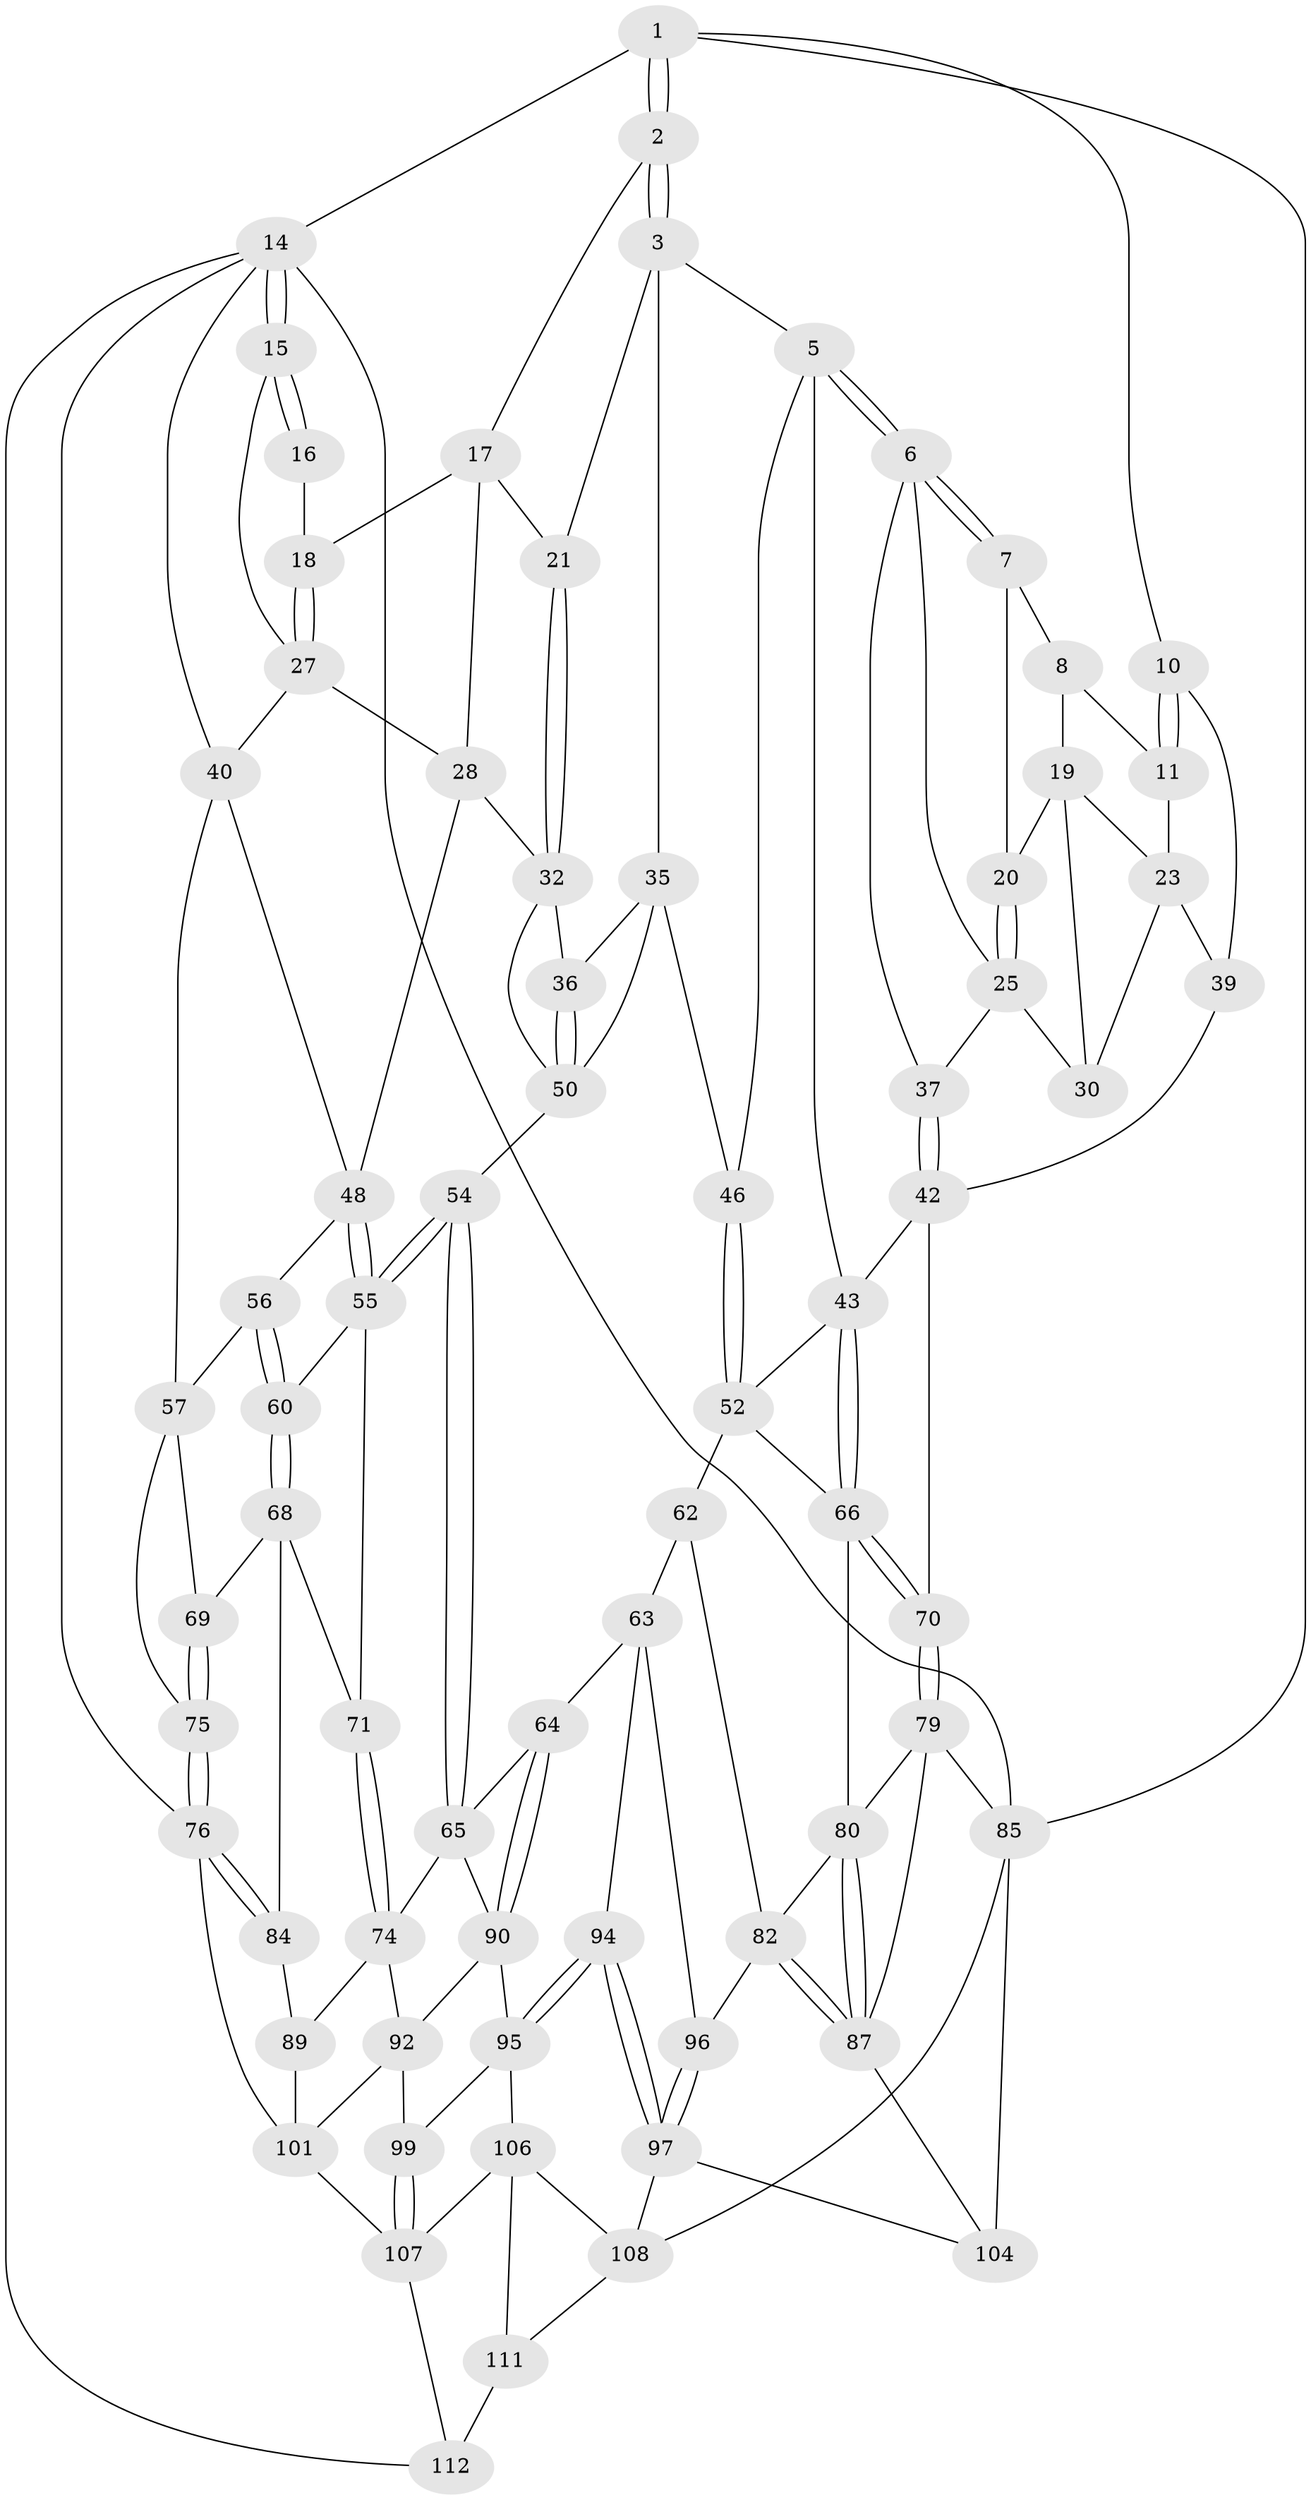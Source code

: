 // Generated by graph-tools (version 1.1) at 2025/52/02/27/25 19:52:35]
// undirected, 72 vertices, 161 edges
graph export_dot {
graph [start="1"]
  node [color=gray90,style=filled];
  1 [pos="+1+0",super="+9"];
  2 [pos="+0.5224703750131405+0",super="+13"];
  3 [pos="+0.5542644101257048+0",super="+4"];
  5 [pos="+0.6832691255886085+0.12291311087026777",super="+45"];
  6 [pos="+0.6855573680633831+0.12282627781943808",super="+26"];
  7 [pos="+0.8290223462735868+0.03501408185876717"];
  8 [pos="+0.9862971133701314+0",super="+12"];
  10 [pos="+1+0"];
  11 [pos="+0.9707928697379989+0.10783629740749175"];
  14 [pos="+0+0",super="+78"];
  15 [pos="+0+0"];
  16 [pos="+0.28103900664078896+0"];
  17 [pos="+0.3261455463792053+0.032974503548948514",super="+22"];
  18 [pos="+0.18045860552924617+0.11061432970950881"];
  19 [pos="+0.9172955466526388+0.12082698834227658",super="+24"];
  20 [pos="+0.859766279525048+0.11719652350481714"];
  21 [pos="+0.40382465377292204+0.15957851147953192"];
  23 [pos="+0.9959021022363557+0.1781595815442122",super="+38"];
  25 [pos="+0.8519111019433341+0.12861518219872886",super="+31"];
  27 [pos="+0.16294497113398218+0.1482898445572428",super="+29"];
  28 [pos="+0.31639126898833175+0.12213115753296837",super="+34"];
  30 [pos="+0.8971361843533139+0.21358222576210148"];
  32 [pos="+0.4181048449982083+0.18349734325825823",super="+33"];
  35 [pos="+0.5476359554649509+0.1588062982674812",super="+47"];
  36 [pos="+0.4563057499467887+0.20108947118633858"];
  37 [pos="+0.8415047222680276+0.2462671040247094"];
  39 [pos="+1+0.308933775409607"];
  40 [pos="+0.14880694953484164+0.1945738801758535",super="+41"];
  42 [pos="+0.834169570433139+0.27746007631290726",super="+53"];
  43 [pos="+0.7917844205961246+0.3385080611499257",super="+44"];
  46 [pos="+0.5806596195349003+0.3368409896582107"];
  48 [pos="+0.24084221185962898+0.2874414068108564",super="+49"];
  50 [pos="+0.4618189794500859+0.3635063113095615",super="+51"];
  52 [pos="+0.5813431903251499+0.33714607554584053",super="+61"];
  54 [pos="+0.4524687301401236+0.3767479515597666"];
  55 [pos="+0.333955274363245+0.38227820909373345",super="+59"];
  56 [pos="+0.17646714288779017+0.2986201526754269"];
  57 [pos="+0+0.3343387908221924",super="+58"];
  60 [pos="+0.17071739199818772+0.3654587655655607"];
  62 [pos="+0.6482183461728137+0.46842444233134806"];
  63 [pos="+0.5290391485196624+0.551679383544442",super="+93"];
  64 [pos="+0.5076586122025181+0.5362179430320084"];
  65 [pos="+0.45196901003287265+0.4219873306684937",super="+73"];
  66 [pos="+0.7914075123577288+0.34047293691488884",super="+67"];
  68 [pos="+0.1399076644989849+0.45748738902596153",super="+72"];
  69 [pos="+0.09432954789664662+0.45030706441796214"];
  70 [pos="+1+0.3551867029042399"];
  71 [pos="+0.27834116853592766+0.5237759905010079"];
  74 [pos="+0.279978068690443+0.5261035676390695",super="+88"];
  75 [pos="+0+0.6209772384370318"];
  76 [pos="+0+0.6691817085292593",super="+77"];
  79 [pos="+1+0.4879635108984581",super="+86"];
  80 [pos="+0.9339992379959117+0.48141410210467556",super="+81"];
  82 [pos="+0.743388610769534+0.6224096225320174",super="+83"];
  84 [pos="+0.11400201386466575+0.5507843160698521"];
  85 [pos="+1+1",super="+114"];
  87 [pos="+0.7927666643569394+0.713452581611134",super="+103"];
  89 [pos="+0.16364102072154124+0.6525146360237344"];
  90 [pos="+0.34832108660248096+0.5956462515675952",super="+91"];
  92 [pos="+0.31354086776584106+0.6446654228791415",super="+100"];
  94 [pos="+0.5105761249618633+0.7169720719136399"];
  95 [pos="+0.42345348790690457+0.698737428152025",super="+98"];
  96 [pos="+0.6626743672909748+0.6154503558636126"];
  97 [pos="+0.5181439228032372+0.7262445052865295",super="+105"];
  99 [pos="+0.32967261592676994+0.7398890157287763"];
  101 [pos="+0.17985155287429241+0.7877968881620978",super="+102"];
  104 [pos="+0.6992010517610845+0.8183482156492019"];
  106 [pos="+0.36479746429368726+0.8374961961792404",super="+109"];
  107 [pos="+0.34832014134281125+0.8329178355101028",super="+110"];
  108 [pos="+0.5220109357775168+0.8274569279436663",super="+115"];
  111 [pos="+0.37384317398464917+0.9761176401562416",super="+116"];
  112 [pos="+0.18302943053920093+0.8423375630313583",super="+113"];
  1 -- 2;
  1 -- 2;
  1 -- 10;
  1 -- 85;
  1 -- 14;
  2 -- 3;
  2 -- 3;
  2 -- 17;
  3 -- 21;
  3 -- 35;
  3 -- 5;
  5 -- 6;
  5 -- 6;
  5 -- 46;
  5 -- 43;
  6 -- 7;
  6 -- 7;
  6 -- 25;
  6 -- 37;
  7 -- 8;
  7 -- 20;
  8 -- 19;
  8 -- 11;
  10 -- 11;
  10 -- 11;
  10 -- 39;
  11 -- 23;
  14 -- 15;
  14 -- 15;
  14 -- 85;
  14 -- 40;
  14 -- 76;
  14 -- 112;
  15 -- 16;
  15 -- 16;
  15 -- 27;
  16 -- 18;
  17 -- 18;
  17 -- 28;
  17 -- 21;
  18 -- 27;
  18 -- 27;
  19 -- 20;
  19 -- 30;
  19 -- 23;
  20 -- 25;
  20 -- 25;
  21 -- 32;
  21 -- 32;
  23 -- 39;
  23 -- 30;
  25 -- 37;
  25 -- 30;
  27 -- 40;
  27 -- 28;
  28 -- 32;
  28 -- 48;
  32 -- 36;
  32 -- 50;
  35 -- 36;
  35 -- 50;
  35 -- 46;
  36 -- 50;
  36 -- 50;
  37 -- 42;
  37 -- 42;
  39 -- 42;
  40 -- 48;
  40 -- 57;
  42 -- 43;
  42 -- 70;
  43 -- 66;
  43 -- 66;
  43 -- 52;
  46 -- 52;
  46 -- 52;
  48 -- 55;
  48 -- 55;
  48 -- 56;
  50 -- 54;
  52 -- 66;
  52 -- 62;
  54 -- 55;
  54 -- 55;
  54 -- 65;
  54 -- 65;
  55 -- 60;
  55 -- 71;
  56 -- 57;
  56 -- 60;
  56 -- 60;
  57 -- 69;
  57 -- 75;
  60 -- 68;
  60 -- 68;
  62 -- 63;
  62 -- 82;
  63 -- 64;
  63 -- 96;
  63 -- 94;
  64 -- 65;
  64 -- 90;
  64 -- 90;
  65 -- 74;
  65 -- 90;
  66 -- 70;
  66 -- 70;
  66 -- 80;
  68 -- 69;
  68 -- 84;
  68 -- 71;
  69 -- 75;
  69 -- 75;
  70 -- 79;
  70 -- 79;
  71 -- 74;
  71 -- 74;
  74 -- 89;
  74 -- 92;
  75 -- 76;
  75 -- 76;
  76 -- 84;
  76 -- 84;
  76 -- 101;
  79 -- 80;
  79 -- 85;
  79 -- 87;
  80 -- 87;
  80 -- 87;
  80 -- 82;
  82 -- 87;
  82 -- 87;
  82 -- 96;
  84 -- 89;
  85 -- 104;
  85 -- 108;
  87 -- 104;
  89 -- 101;
  90 -- 92;
  90 -- 95;
  92 -- 99;
  92 -- 101;
  94 -- 95;
  94 -- 95;
  94 -- 97;
  94 -- 97;
  95 -- 106;
  95 -- 99;
  96 -- 97;
  96 -- 97;
  97 -- 104;
  97 -- 108;
  99 -- 107;
  99 -- 107;
  101 -- 107;
  106 -- 107;
  106 -- 108;
  106 -- 111;
  107 -- 112;
  108 -- 111;
  111 -- 112 [weight=2];
}
